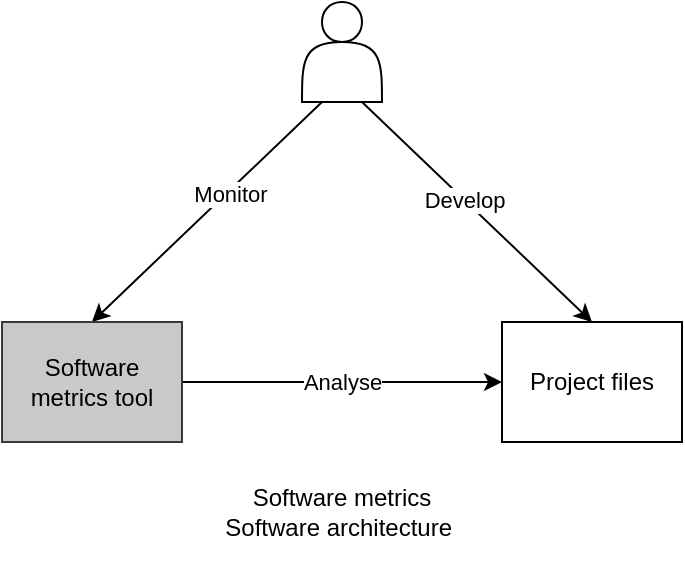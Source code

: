 <mxfile version="13.0.2" type="github"><diagram id="j6xY-HAz_z8t2t_g5744" name="Page-1"><mxGraphModel dx="946" dy="506" grid="1" gridSize="10" guides="1" tooltips="1" connect="1" arrows="1" fold="1" page="1" pageScale="1" pageWidth="827" pageHeight="1169" math="0" shadow="0"><root><mxCell id="0"/><mxCell id="1" parent="0"/><mxCell id="qgV8qp_WMIgCkXEXzdDm-6" style="rounded=0;orthogonalLoop=1;jettySize=auto;html=1;exitX=0.75;exitY=1;exitDx=0;exitDy=0;entryX=0.5;entryY=0;entryDx=0;entryDy=0;" parent="1" source="qgV8qp_WMIgCkXEXzdDm-1" target="qgV8qp_WMIgCkXEXzdDm-3" edge="1"><mxGeometry relative="1" as="geometry"/></mxCell><mxCell id="qgV8qp_WMIgCkXEXzdDm-8" value="Develop" style="edgeLabel;html=1;align=center;verticalAlign=middle;resizable=0;points=[];" parent="qgV8qp_WMIgCkXEXzdDm-6" vertex="1" connectable="0"><mxGeometry x="-0.101" y="-1" relative="1" as="geometry"><mxPoint y="-1" as="offset"/></mxGeometry></mxCell><mxCell id="qgV8qp_WMIgCkXEXzdDm-7" style="edgeStyle=none;rounded=0;orthogonalLoop=1;jettySize=auto;html=1;exitX=0.25;exitY=1;exitDx=0;exitDy=0;entryX=0.5;entryY=0;entryDx=0;entryDy=0;" parent="1" source="qgV8qp_WMIgCkXEXzdDm-1" target="qgV8qp_WMIgCkXEXzdDm-4" edge="1"><mxGeometry relative="1" as="geometry"/></mxCell><mxCell id="qgV8qp_WMIgCkXEXzdDm-9" value="Monitor" style="edgeLabel;html=1;align=center;verticalAlign=middle;resizable=0;points=[];" parent="qgV8qp_WMIgCkXEXzdDm-7" vertex="1" connectable="0"><mxGeometry x="-0.174" y="1" relative="1" as="geometry"><mxPoint as="offset"/></mxGeometry></mxCell><mxCell id="qgV8qp_WMIgCkXEXzdDm-1" value="" style="shape=actor;whiteSpace=wrap;html=1;" parent="1" vertex="1"><mxGeometry x="360" y="100" width="40" height="50" as="geometry"/></mxCell><mxCell id="qgV8qp_WMIgCkXEXzdDm-3" value="Project files" style="rounded=0;whiteSpace=wrap;html=1;" parent="1" vertex="1"><mxGeometry x="460" y="260" width="90" height="60" as="geometry"/></mxCell><mxCell id="qgV8qp_WMIgCkXEXzdDm-10" value="Analyse" style="edgeStyle=none;rounded=0;orthogonalLoop=1;jettySize=auto;html=1;exitX=1;exitY=0.5;exitDx=0;exitDy=0;entryX=0;entryY=0.5;entryDx=0;entryDy=0;" parent="1" source="qgV8qp_WMIgCkXEXzdDm-4" target="qgV8qp_WMIgCkXEXzdDm-3" edge="1"><mxGeometry relative="1" as="geometry"/></mxCell><mxCell id="qgV8qp_WMIgCkXEXzdDm-4" value="Software metrics tool" style="rounded=0;whiteSpace=wrap;html=1;fillColor=#C9C9C9;strokeColor=#36393d;" parent="1" vertex="1"><mxGeometry x="210" y="260" width="90" height="60" as="geometry"/></mxCell><mxCell id="qgV8qp_WMIgCkXEXzdDm-11" value="Software metrics&lt;br&gt;Software architecture&amp;nbsp;" style="text;html=1;strokeColor=none;fillColor=none;align=center;verticalAlign=middle;whiteSpace=wrap;rounded=0;" parent="1" vertex="1"><mxGeometry x="315" y="330" width="130" height="50" as="geometry"/></mxCell></root></mxGraphModel></diagram></mxfile>